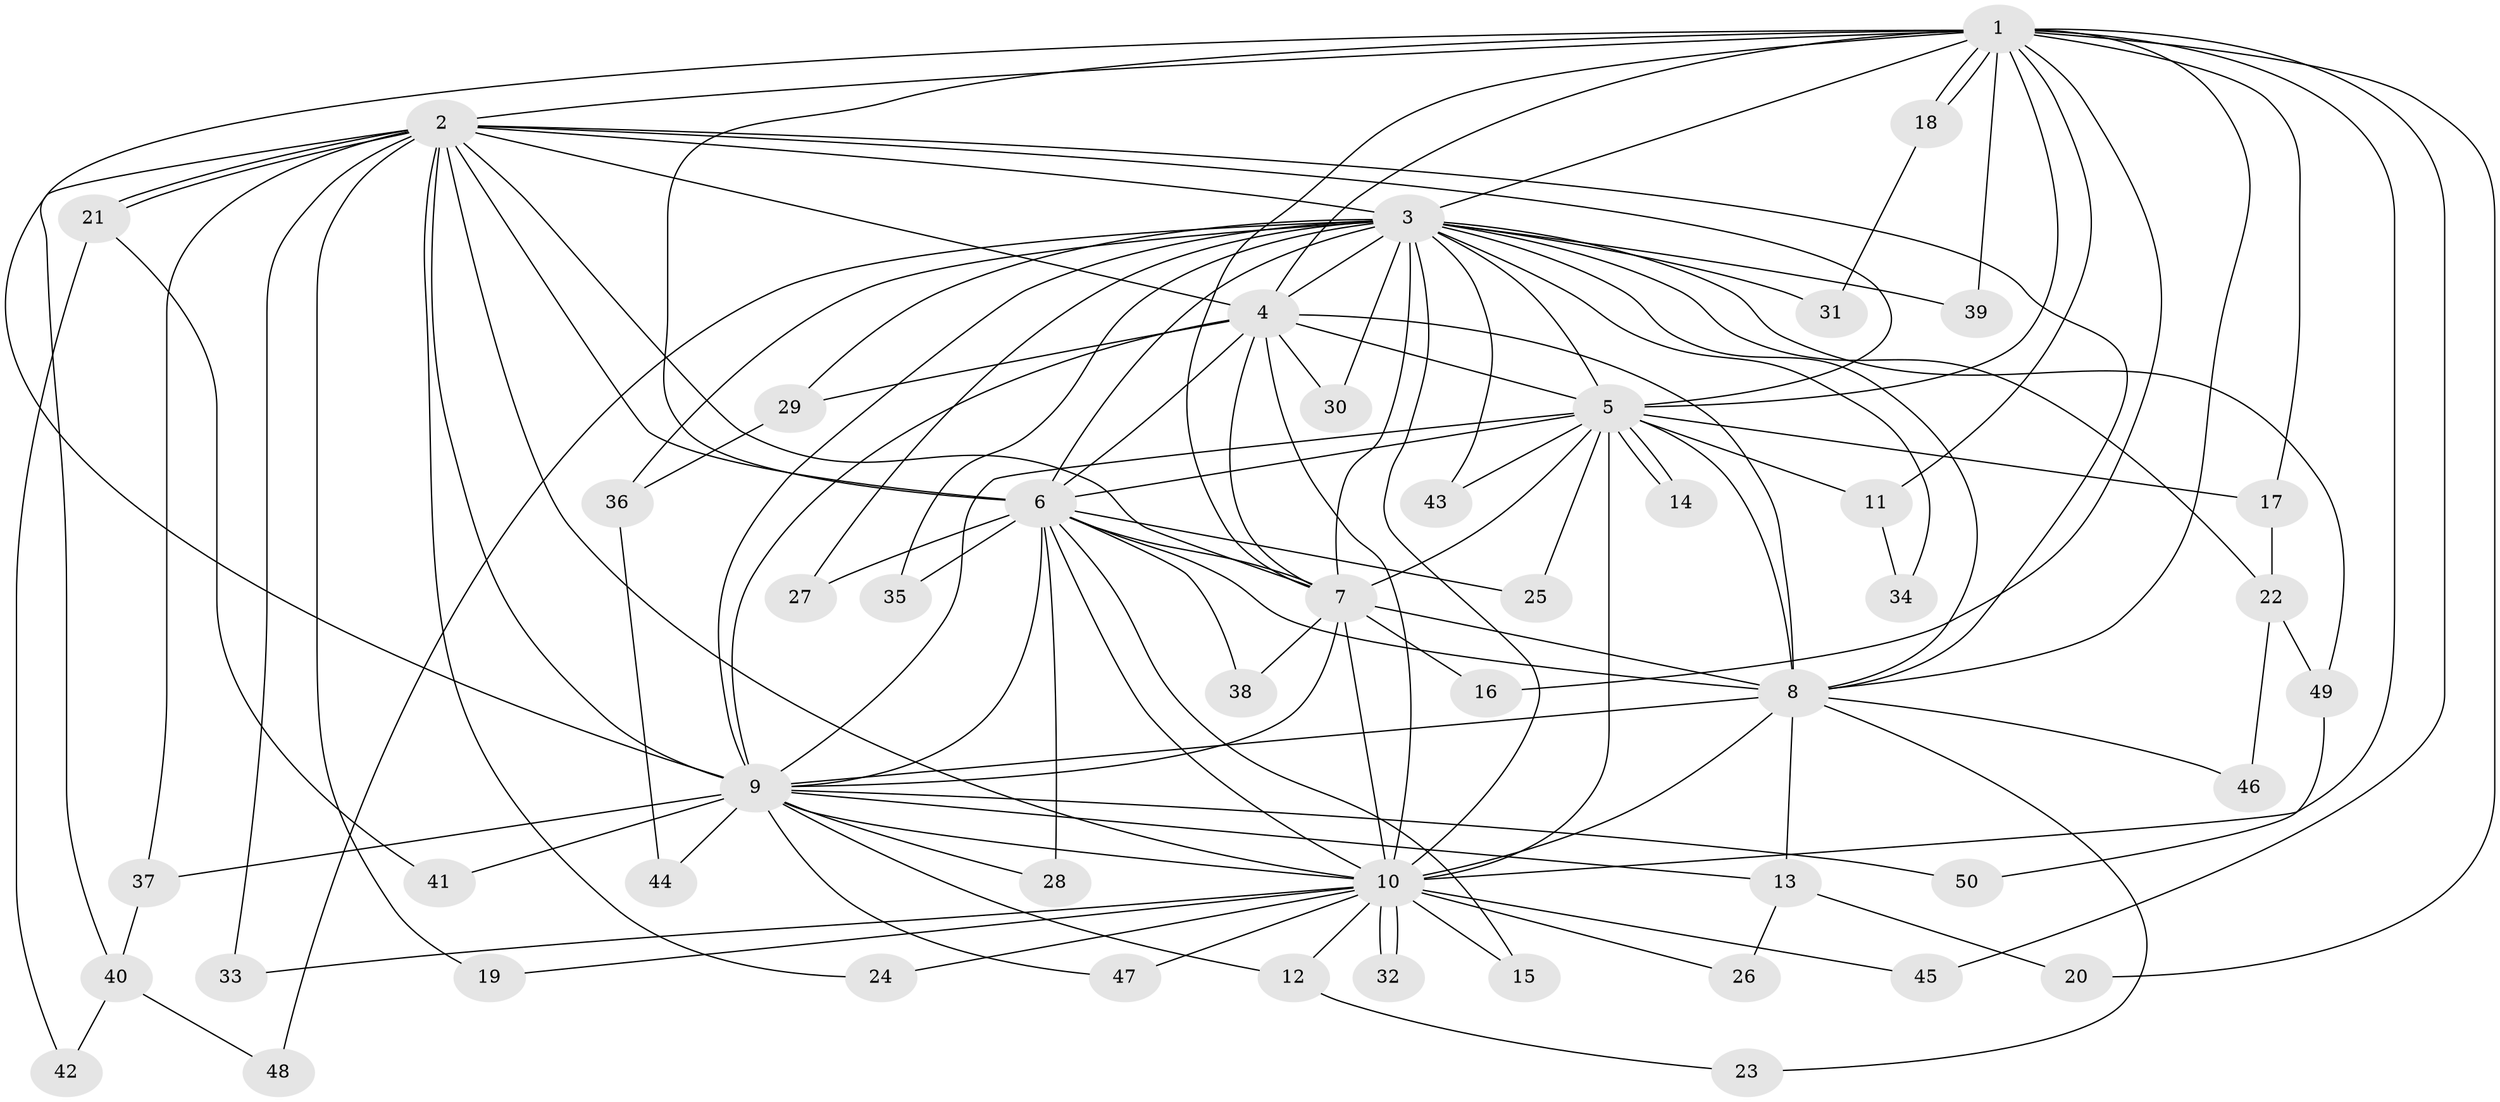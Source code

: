 // coarse degree distribution, {8: 0.05, 18: 0.05, 4: 0.1, 3: 0.1, 2: 0.5, 1: 0.15, 9: 0.05}
// Generated by graph-tools (version 1.1) at 2025/49/03/04/25 22:49:31]
// undirected, 50 vertices, 125 edges
graph export_dot {
  node [color=gray90,style=filled];
  1;
  2;
  3;
  4;
  5;
  6;
  7;
  8;
  9;
  10;
  11;
  12;
  13;
  14;
  15;
  16;
  17;
  18;
  19;
  20;
  21;
  22;
  23;
  24;
  25;
  26;
  27;
  28;
  29;
  30;
  31;
  32;
  33;
  34;
  35;
  36;
  37;
  38;
  39;
  40;
  41;
  42;
  43;
  44;
  45;
  46;
  47;
  48;
  49;
  50;
  1 -- 2;
  1 -- 3;
  1 -- 4;
  1 -- 5;
  1 -- 6;
  1 -- 7;
  1 -- 8;
  1 -- 9;
  1 -- 10;
  1 -- 11;
  1 -- 16;
  1 -- 17;
  1 -- 18;
  1 -- 18;
  1 -- 20;
  1 -- 39;
  1 -- 45;
  2 -- 3;
  2 -- 4;
  2 -- 5;
  2 -- 6;
  2 -- 7;
  2 -- 8;
  2 -- 9;
  2 -- 10;
  2 -- 19;
  2 -- 21;
  2 -- 21;
  2 -- 24;
  2 -- 33;
  2 -- 37;
  2 -- 40;
  3 -- 4;
  3 -- 5;
  3 -- 6;
  3 -- 7;
  3 -- 8;
  3 -- 9;
  3 -- 10;
  3 -- 22;
  3 -- 27;
  3 -- 29;
  3 -- 30;
  3 -- 31;
  3 -- 34;
  3 -- 35;
  3 -- 36;
  3 -- 39;
  3 -- 43;
  3 -- 48;
  3 -- 49;
  4 -- 5;
  4 -- 6;
  4 -- 7;
  4 -- 8;
  4 -- 9;
  4 -- 10;
  4 -- 29;
  4 -- 30;
  5 -- 6;
  5 -- 7;
  5 -- 8;
  5 -- 9;
  5 -- 10;
  5 -- 11;
  5 -- 14;
  5 -- 14;
  5 -- 17;
  5 -- 25;
  5 -- 43;
  6 -- 7;
  6 -- 8;
  6 -- 9;
  6 -- 10;
  6 -- 15;
  6 -- 25;
  6 -- 27;
  6 -- 28;
  6 -- 35;
  6 -- 38;
  7 -- 8;
  7 -- 9;
  7 -- 10;
  7 -- 16;
  7 -- 38;
  8 -- 9;
  8 -- 10;
  8 -- 13;
  8 -- 23;
  8 -- 46;
  9 -- 10;
  9 -- 12;
  9 -- 13;
  9 -- 28;
  9 -- 37;
  9 -- 41;
  9 -- 44;
  9 -- 47;
  9 -- 50;
  10 -- 12;
  10 -- 15;
  10 -- 19;
  10 -- 24;
  10 -- 26;
  10 -- 32;
  10 -- 32;
  10 -- 33;
  10 -- 45;
  10 -- 47;
  11 -- 34;
  12 -- 23;
  13 -- 20;
  13 -- 26;
  17 -- 22;
  18 -- 31;
  21 -- 41;
  21 -- 42;
  22 -- 46;
  22 -- 49;
  29 -- 36;
  36 -- 44;
  37 -- 40;
  40 -- 42;
  40 -- 48;
  49 -- 50;
}
